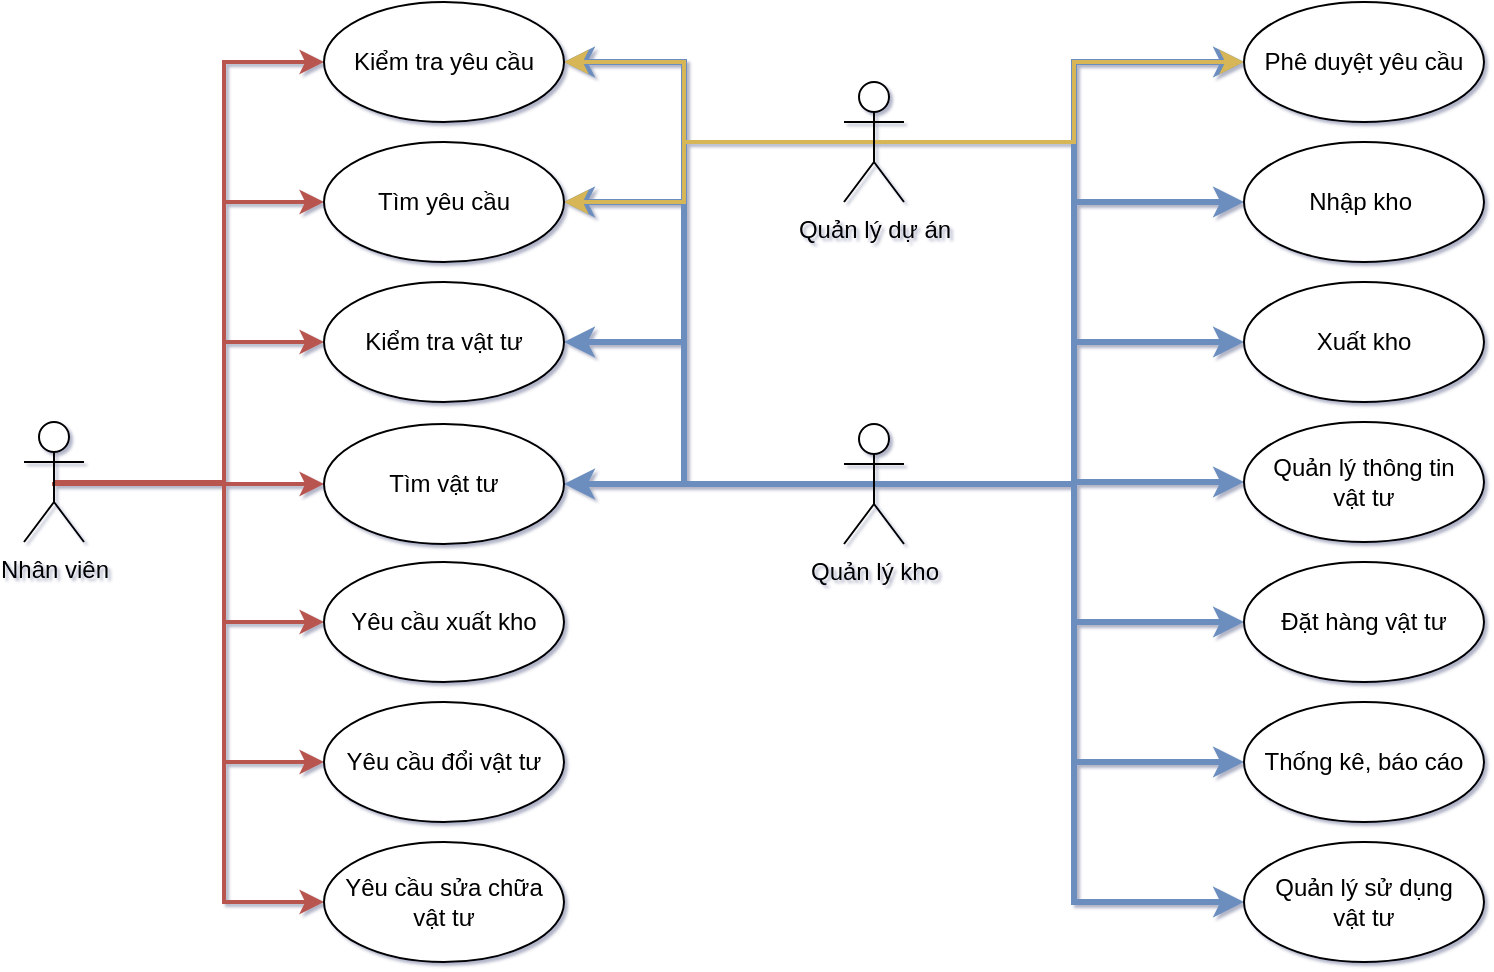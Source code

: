 <mxfile version="21.2.8" type="device">
  <diagram name="Page-1" id="PO3x2LhO33WNsq4n8qBL">
    <mxGraphModel dx="1418" dy="868" grid="1" gridSize="10" guides="1" tooltips="1" connect="1" arrows="1" fold="1" page="1" pageScale="1" pageWidth="850" pageHeight="1100" background="#ffffff" math="0" shadow="1">
      <root>
        <mxCell id="0" />
        <mxCell id="1" parent="0" />
        <mxCell id="ZTkKuJltNhoVlo2dpilN-14" style="edgeStyle=orthogonalEdgeStyle;rounded=0;orthogonalLoop=1;jettySize=auto;html=1;exitX=0.5;exitY=0.5;exitDx=0;exitDy=0;exitPerimeter=0;fontFamily=Helvetica;fontSize=12;fontColor=default;fillColor=#f8cecc;strokeColor=#b85450;strokeWidth=2;" parent="1" source="ZTkKuJltNhoVlo2dpilN-1" target="ZTkKuJltNhoVlo2dpilN-8" edge="1">
          <mxGeometry relative="1" as="geometry">
            <Array as="points">
              <mxPoint x="130" y="460" />
              <mxPoint x="130" y="390" />
            </Array>
          </mxGeometry>
        </mxCell>
        <mxCell id="ZTkKuJltNhoVlo2dpilN-41" style="edgeStyle=orthogonalEdgeStyle;rounded=0;orthogonalLoop=1;jettySize=auto;html=1;exitX=0.5;exitY=0.5;exitDx=0;exitDy=0;exitPerimeter=0;entryX=0;entryY=0.5;entryDx=0;entryDy=0;fontFamily=Helvetica;fontSize=12;fontColor=default;fillColor=#f8cecc;strokeColor=#b85450;strokeWidth=2;" parent="1" source="ZTkKuJltNhoVlo2dpilN-1" target="ZTkKuJltNhoVlo2dpilN-39" edge="1">
          <mxGeometry relative="1" as="geometry">
            <Array as="points">
              <mxPoint x="130" y="460" />
              <mxPoint x="130" y="600" />
            </Array>
          </mxGeometry>
        </mxCell>
        <mxCell id="ZTkKuJltNhoVlo2dpilN-42" style="edgeStyle=orthogonalEdgeStyle;rounded=0;orthogonalLoop=1;jettySize=auto;html=1;exitX=0.5;exitY=0.5;exitDx=0;exitDy=0;exitPerimeter=0;entryX=0;entryY=0.5;entryDx=0;entryDy=0;fontFamily=Helvetica;fontSize=12;fontColor=default;strokeWidth=2;fillColor=#f8cecc;strokeColor=#b85450;" parent="1" source="ZTkKuJltNhoVlo2dpilN-1" target="ZTkKuJltNhoVlo2dpilN-40" edge="1">
          <mxGeometry relative="1" as="geometry">
            <Array as="points">
              <mxPoint x="130" y="460" />
              <mxPoint x="130" y="670" />
            </Array>
          </mxGeometry>
        </mxCell>
        <mxCell id="ZTkKuJltNhoVlo2dpilN-46" style="edgeStyle=orthogonalEdgeStyle;rounded=0;orthogonalLoop=1;jettySize=auto;html=1;exitX=0.5;exitY=0.5;exitDx=0;exitDy=0;exitPerimeter=0;entryX=0;entryY=0.5;entryDx=0;entryDy=0;fontFamily=Helvetica;fontSize=12;fontColor=default;fillColor=#f8cecc;strokeColor=#b85450;strokeWidth=2;" parent="1" source="ZTkKuJltNhoVlo2dpilN-1" target="ZTkKuJltNhoVlo2dpilN-7" edge="1">
          <mxGeometry relative="1" as="geometry">
            <Array as="points">
              <mxPoint x="45" y="461" />
            </Array>
          </mxGeometry>
        </mxCell>
        <mxCell id="YhEjxaf_NztiyePecb9a-3" style="edgeStyle=orthogonalEdgeStyle;rounded=0;orthogonalLoop=1;jettySize=auto;html=1;exitX=0.5;exitY=0.5;exitDx=0;exitDy=0;exitPerimeter=0;entryX=0;entryY=0.5;entryDx=0;entryDy=0;fillColor=#f8cecc;strokeColor=#b85450;strokeWidth=2;" parent="1" source="ZTkKuJltNhoVlo2dpilN-1" target="YhEjxaf_NztiyePecb9a-1" edge="1">
          <mxGeometry relative="1" as="geometry">
            <Array as="points">
              <mxPoint x="130" y="460" />
              <mxPoint x="130" y="250" />
            </Array>
          </mxGeometry>
        </mxCell>
        <mxCell id="YhEjxaf_NztiyePecb9a-4" style="edgeStyle=orthogonalEdgeStyle;rounded=0;orthogonalLoop=1;jettySize=auto;html=1;exitX=0.5;exitY=0.5;exitDx=0;exitDy=0;exitPerimeter=0;entryX=0;entryY=0.5;entryDx=0;entryDy=0;fillColor=#f8cecc;strokeColor=#b85450;strokeWidth=2;" parent="1" source="ZTkKuJltNhoVlo2dpilN-1" target="YhEjxaf_NztiyePecb9a-2" edge="1">
          <mxGeometry relative="1" as="geometry">
            <Array as="points">
              <mxPoint x="130" y="460" />
              <mxPoint x="130" y="320" />
            </Array>
          </mxGeometry>
        </mxCell>
        <mxCell id="YhEjxaf_NztiyePecb9a-13" style="edgeStyle=orthogonalEdgeStyle;rounded=0;orthogonalLoop=1;jettySize=auto;html=1;exitX=0.5;exitY=0.5;exitDx=0;exitDy=0;exitPerimeter=0;entryX=0;entryY=0.5;entryDx=0;entryDy=0;fillColor=#f8cecc;strokeColor=#b85450;strokeWidth=2;" parent="1" source="ZTkKuJltNhoVlo2dpilN-1" target="ZTkKuJltNhoVlo2dpilN-13" edge="1">
          <mxGeometry relative="1" as="geometry">
            <Array as="points">
              <mxPoint x="130" y="460" />
              <mxPoint x="130" y="530" />
            </Array>
          </mxGeometry>
        </mxCell>
        <mxCell id="ZTkKuJltNhoVlo2dpilN-1" value="Nhân viên" style="shape=umlActor;verticalLabelPosition=bottom;verticalAlign=top;html=1;outlineConnect=0;" parent="1" vertex="1">
          <mxGeometry x="30" y="430" width="30" height="60" as="geometry" />
        </mxCell>
        <mxCell id="YhEjxaf_NztiyePecb9a-7" style="edgeStyle=orthogonalEdgeStyle;rounded=0;orthogonalLoop=1;jettySize=auto;html=1;exitX=0.5;exitY=0.5;exitDx=0;exitDy=0;exitPerimeter=0;entryX=1;entryY=0.5;entryDx=0;entryDy=0;fillColor=#dae8fc;strokeColor=#6c8ebf;strokeWidth=3;" parent="1" source="ZTkKuJltNhoVlo2dpilN-2" target="YhEjxaf_NztiyePecb9a-1" edge="1">
          <mxGeometry relative="1" as="geometry">
            <Array as="points">
              <mxPoint x="360" y="461" />
              <mxPoint x="360" y="250" />
            </Array>
          </mxGeometry>
        </mxCell>
        <mxCell id="YhEjxaf_NztiyePecb9a-8" style="edgeStyle=orthogonalEdgeStyle;rounded=0;orthogonalLoop=1;jettySize=auto;html=1;exitX=0.5;exitY=0.5;exitDx=0;exitDy=0;exitPerimeter=0;entryX=1;entryY=0.5;entryDx=0;entryDy=0;strokeWidth=3;fillColor=#dae8fc;strokeColor=#6c8ebf;" parent="1" source="ZTkKuJltNhoVlo2dpilN-2" target="YhEjxaf_NztiyePecb9a-2" edge="1">
          <mxGeometry relative="1" as="geometry">
            <Array as="points">
              <mxPoint x="360" y="461" />
              <mxPoint x="360" y="320" />
            </Array>
          </mxGeometry>
        </mxCell>
        <mxCell id="YhEjxaf_NztiyePecb9a-9" style="edgeStyle=orthogonalEdgeStyle;rounded=0;orthogonalLoop=1;jettySize=auto;html=1;exitX=0.5;exitY=0.5;exitDx=0;exitDy=0;exitPerimeter=0;entryX=1;entryY=0.5;entryDx=0;entryDy=0;fillColor=#dae8fc;strokeColor=#6c8ebf;strokeWidth=3;" parent="1" source="ZTkKuJltNhoVlo2dpilN-2" target="ZTkKuJltNhoVlo2dpilN-8" edge="1">
          <mxGeometry relative="1" as="geometry">
            <Array as="points">
              <mxPoint x="360" y="461" />
              <mxPoint x="360" y="390" />
            </Array>
          </mxGeometry>
        </mxCell>
        <mxCell id="YhEjxaf_NztiyePecb9a-10" style="edgeStyle=orthogonalEdgeStyle;rounded=0;orthogonalLoop=1;jettySize=auto;html=1;exitX=0.5;exitY=0.5;exitDx=0;exitDy=0;exitPerimeter=0;entryX=1;entryY=0.5;entryDx=0;entryDy=0;fillColor=#dae8fc;strokeColor=#6c8ebf;strokeWidth=3;" parent="1" source="ZTkKuJltNhoVlo2dpilN-2" target="ZTkKuJltNhoVlo2dpilN-7" edge="1">
          <mxGeometry relative="1" as="geometry" />
        </mxCell>
        <mxCell id="YhEjxaf_NztiyePecb9a-14" style="edgeStyle=orthogonalEdgeStyle;rounded=0;orthogonalLoop=1;jettySize=auto;html=1;exitX=0.5;exitY=0.5;exitDx=0;exitDy=0;exitPerimeter=0;entryX=0;entryY=0.5;entryDx=0;entryDy=0;fillColor=#dae8fc;strokeColor=#6c8ebf;strokeWidth=3;" parent="1" source="ZTkKuJltNhoVlo2dpilN-2" target="ZTkKuJltNhoVlo2dpilN-9" edge="1">
          <mxGeometry relative="1" as="geometry" />
        </mxCell>
        <mxCell id="YhEjxaf_NztiyePecb9a-15" style="edgeStyle=orthogonalEdgeStyle;rounded=0;orthogonalLoop=1;jettySize=auto;html=1;exitX=0.5;exitY=0.5;exitDx=0;exitDy=0;exitPerimeter=0;entryX=0;entryY=0.5;entryDx=0;entryDy=0;fillColor=#dae8fc;strokeColor=#6c8ebf;strokeWidth=3;" parent="1" source="ZTkKuJltNhoVlo2dpilN-2" target="ZTkKuJltNhoVlo2dpilN-11" edge="1">
          <mxGeometry relative="1" as="geometry" />
        </mxCell>
        <mxCell id="YhEjxaf_NztiyePecb9a-16" style="edgeStyle=orthogonalEdgeStyle;rounded=0;orthogonalLoop=1;jettySize=auto;html=1;exitX=0.5;exitY=0.5;exitDx=0;exitDy=0;exitPerimeter=0;entryX=0;entryY=0.5;entryDx=0;entryDy=0;fillColor=#dae8fc;strokeColor=#6c8ebf;strokeWidth=3;" parent="1" source="ZTkKuJltNhoVlo2dpilN-2" target="ZTkKuJltNhoVlo2dpilN-10" edge="1">
          <mxGeometry relative="1" as="geometry" />
        </mxCell>
        <mxCell id="YhEjxaf_NztiyePecb9a-17" style="edgeStyle=orthogonalEdgeStyle;rounded=0;orthogonalLoop=1;jettySize=auto;html=1;exitX=0.5;exitY=0.5;exitDx=0;exitDy=0;exitPerimeter=0;fillColor=#dae8fc;strokeColor=#6c8ebf;strokeWidth=3;" parent="1" source="ZTkKuJltNhoVlo2dpilN-2" target="ZTkKuJltNhoVlo2dpilN-12" edge="1">
          <mxGeometry relative="1" as="geometry" />
        </mxCell>
        <mxCell id="YhEjxaf_NztiyePecb9a-18" style="edgeStyle=orthogonalEdgeStyle;rounded=0;orthogonalLoop=1;jettySize=auto;html=1;exitX=0.5;exitY=0.5;exitDx=0;exitDy=0;exitPerimeter=0;entryX=0;entryY=0.5;entryDx=0;entryDy=0;fillColor=#dae8fc;strokeColor=#6c8ebf;strokeWidth=3;" parent="1" source="ZTkKuJltNhoVlo2dpilN-2" target="ZTkKuJltNhoVlo2dpilN-6" edge="1">
          <mxGeometry relative="1" as="geometry" />
        </mxCell>
        <mxCell id="YhEjxaf_NztiyePecb9a-19" style="edgeStyle=orthogonalEdgeStyle;rounded=0;orthogonalLoop=1;jettySize=auto;html=1;exitX=0.5;exitY=0.5;exitDx=0;exitDy=0;exitPerimeter=0;entryX=0;entryY=0.5;entryDx=0;entryDy=0;fillColor=#dae8fc;strokeColor=#6c8ebf;strokeWidth=3;" parent="1" source="ZTkKuJltNhoVlo2dpilN-2" target="ZTkKuJltNhoVlo2dpilN-5" edge="1">
          <mxGeometry relative="1" as="geometry" />
        </mxCell>
        <mxCell id="YhEjxaf_NztiyePecb9a-20" style="edgeStyle=orthogonalEdgeStyle;rounded=0;orthogonalLoop=1;jettySize=auto;html=1;exitX=0.5;exitY=0.5;exitDx=0;exitDy=0;exitPerimeter=0;entryX=0;entryY=0.5;entryDx=0;entryDy=0;fillColor=#dae8fc;strokeColor=#6c8ebf;strokeWidth=3;" parent="1" source="ZTkKuJltNhoVlo2dpilN-2" target="ZTkKuJltNhoVlo2dpilN-38" edge="1">
          <mxGeometry relative="1" as="geometry" />
        </mxCell>
        <mxCell id="ZTkKuJltNhoVlo2dpilN-2" value="Quản lý kho" style="shape=umlActor;verticalLabelPosition=bottom;verticalAlign=top;html=1;outlineConnect=0;" parent="1" vertex="1">
          <mxGeometry x="440" y="431" width="30" height="60" as="geometry" />
        </mxCell>
        <mxCell id="ZTkKuJltNhoVlo2dpilN-5" value="Nhập kho&lt;span style=&quot;white-space: pre;&quot;&gt;	&lt;/span&gt;" style="ellipse;whiteSpace=wrap;html=1;" parent="1" vertex="1">
          <mxGeometry x="640" y="290" width="120" height="60" as="geometry" />
        </mxCell>
        <mxCell id="ZTkKuJltNhoVlo2dpilN-6" value="Xuất kho" style="ellipse;whiteSpace=wrap;html=1;" parent="1" vertex="1">
          <mxGeometry x="640" y="360" width="120" height="60" as="geometry" />
        </mxCell>
        <mxCell id="ZTkKuJltNhoVlo2dpilN-7" value="Tìm vật tư" style="ellipse;whiteSpace=wrap;html=1;" parent="1" vertex="1">
          <mxGeometry x="180" y="431" width="120" height="60" as="geometry" />
        </mxCell>
        <mxCell id="ZTkKuJltNhoVlo2dpilN-8" value="Kiểm tra vật tư" style="ellipse;whiteSpace=wrap;html=1;" parent="1" vertex="1">
          <mxGeometry x="180" y="360" width="120" height="60" as="geometry" />
        </mxCell>
        <mxCell id="ZTkKuJltNhoVlo2dpilN-9" value="Quản lý sử dụng &lt;br&gt;vật tư" style="ellipse;whiteSpace=wrap;html=1;strokeColor=default;fontFamily=Helvetica;fontSize=12;fontColor=default;fillColor=default;" parent="1" vertex="1">
          <mxGeometry x="640" y="640" width="120" height="60" as="geometry" />
        </mxCell>
        <mxCell id="ZTkKuJltNhoVlo2dpilN-10" value="Đặt hàng vật tư" style="ellipse;whiteSpace=wrap;html=1;strokeColor=default;fontFamily=Helvetica;fontSize=12;fontColor=default;fillColor=default;" parent="1" vertex="1">
          <mxGeometry x="640" y="500" width="120" height="60" as="geometry" />
        </mxCell>
        <mxCell id="ZTkKuJltNhoVlo2dpilN-11" value="Thống kê, báo cáo" style="ellipse;whiteSpace=wrap;html=1;strokeColor=default;fontFamily=Helvetica;fontSize=12;fontColor=default;fillColor=default;" parent="1" vertex="1">
          <mxGeometry x="640" y="570" width="120" height="60" as="geometry" />
        </mxCell>
        <mxCell id="ZTkKuJltNhoVlo2dpilN-12" value="Quản lý thông tin &lt;br&gt;vật tư" style="ellipse;whiteSpace=wrap;html=1;strokeColor=default;fontFamily=Helvetica;fontSize=12;fontColor=default;fillColor=default;" parent="1" vertex="1">
          <mxGeometry x="640" y="430" width="120" height="60" as="geometry" />
        </mxCell>
        <mxCell id="YhEjxaf_NztiyePecb9a-5" style="edgeStyle=orthogonalEdgeStyle;rounded=0;orthogonalLoop=1;jettySize=auto;html=1;exitX=0.5;exitY=0.5;exitDx=0;exitDy=0;exitPerimeter=0;entryX=1;entryY=0.5;entryDx=0;entryDy=0;fillColor=#fff2cc;strokeColor=#d6b656;strokeWidth=2;" parent="1" source="ZTkKuJltNhoVlo2dpilN-37" target="YhEjxaf_NztiyePecb9a-1" edge="1">
          <mxGeometry relative="1" as="geometry">
            <Array as="points">
              <mxPoint x="360" y="290" />
              <mxPoint x="360" y="250" />
            </Array>
          </mxGeometry>
        </mxCell>
        <mxCell id="YhEjxaf_NztiyePecb9a-6" style="edgeStyle=orthogonalEdgeStyle;rounded=0;orthogonalLoop=1;jettySize=auto;html=1;exitX=0.5;exitY=0.5;exitDx=0;exitDy=0;exitPerimeter=0;entryX=1;entryY=0.5;entryDx=0;entryDy=0;fillColor=#fff2cc;strokeColor=#d6b656;strokeWidth=2;" parent="1" source="ZTkKuJltNhoVlo2dpilN-37" target="YhEjxaf_NztiyePecb9a-2" edge="1">
          <mxGeometry relative="1" as="geometry">
            <Array as="points">
              <mxPoint x="360" y="290" />
              <mxPoint x="360" y="320" />
            </Array>
          </mxGeometry>
        </mxCell>
        <mxCell id="g6O-E3Q-hU-qnTZRdsyA-1" style="edgeStyle=orthogonalEdgeStyle;rounded=0;orthogonalLoop=1;jettySize=auto;html=1;exitX=0.5;exitY=0.5;exitDx=0;exitDy=0;exitPerimeter=0;entryX=0;entryY=0.5;entryDx=0;entryDy=0;fillColor=#fff2cc;strokeColor=#d6b656;strokeWidth=2;" parent="1" source="ZTkKuJltNhoVlo2dpilN-37" target="ZTkKuJltNhoVlo2dpilN-38" edge="1">
          <mxGeometry relative="1" as="geometry" />
        </mxCell>
        <mxCell id="ZTkKuJltNhoVlo2dpilN-37" value="Quản lý dự án" style="shape=umlActor;verticalLabelPosition=bottom;verticalAlign=top;html=1;outlineConnect=0;strokeColor=default;fontFamily=Helvetica;fontSize=12;fontColor=default;fillColor=default;" parent="1" vertex="1">
          <mxGeometry x="440" y="260" width="30" height="60" as="geometry" />
        </mxCell>
        <mxCell id="ZTkKuJltNhoVlo2dpilN-38" value="Phê duyệt yêu cầu" style="ellipse;whiteSpace=wrap;html=1;strokeColor=default;fontFamily=Helvetica;fontSize=12;fontColor=default;fillColor=default;" parent="1" vertex="1">
          <mxGeometry x="640" y="220" width="120" height="60" as="geometry" />
        </mxCell>
        <mxCell id="ZTkKuJltNhoVlo2dpilN-39" value="Yêu cầu đổi vật tư&lt;br&gt;" style="ellipse;whiteSpace=wrap;html=1;strokeColor=default;fontFamily=Helvetica;fontSize=12;fontColor=default;fillColor=default;" parent="1" vertex="1">
          <mxGeometry x="180" y="570" width="120" height="60" as="geometry" />
        </mxCell>
        <mxCell id="ZTkKuJltNhoVlo2dpilN-40" value="Yêu cầu sửa chữa vật tư" style="ellipse;whiteSpace=wrap;html=1;strokeColor=default;fontFamily=Helvetica;fontSize=12;fontColor=default;fillColor=default;" parent="1" vertex="1">
          <mxGeometry x="180" y="640" width="120" height="60" as="geometry" />
        </mxCell>
        <mxCell id="ZTkKuJltNhoVlo2dpilN-13" value="Yêu cầu xuất kho&lt;br&gt;" style="ellipse;whiteSpace=wrap;html=1;strokeColor=default;fontFamily=Helvetica;fontSize=12;fontColor=default;fillColor=default;" parent="1" vertex="1">
          <mxGeometry x="180" y="500" width="120" height="60" as="geometry" />
        </mxCell>
        <mxCell id="YhEjxaf_NztiyePecb9a-1" value="Kiểm tra yêu cầu" style="ellipse;whiteSpace=wrap;html=1;" parent="1" vertex="1">
          <mxGeometry x="180" y="220" width="120" height="60" as="geometry" />
        </mxCell>
        <mxCell id="YhEjxaf_NztiyePecb9a-2" value="Tìm yêu cầu" style="ellipse;whiteSpace=wrap;html=1;" parent="1" vertex="1">
          <mxGeometry x="180" y="290" width="120" height="60" as="geometry" />
        </mxCell>
      </root>
    </mxGraphModel>
  </diagram>
</mxfile>
